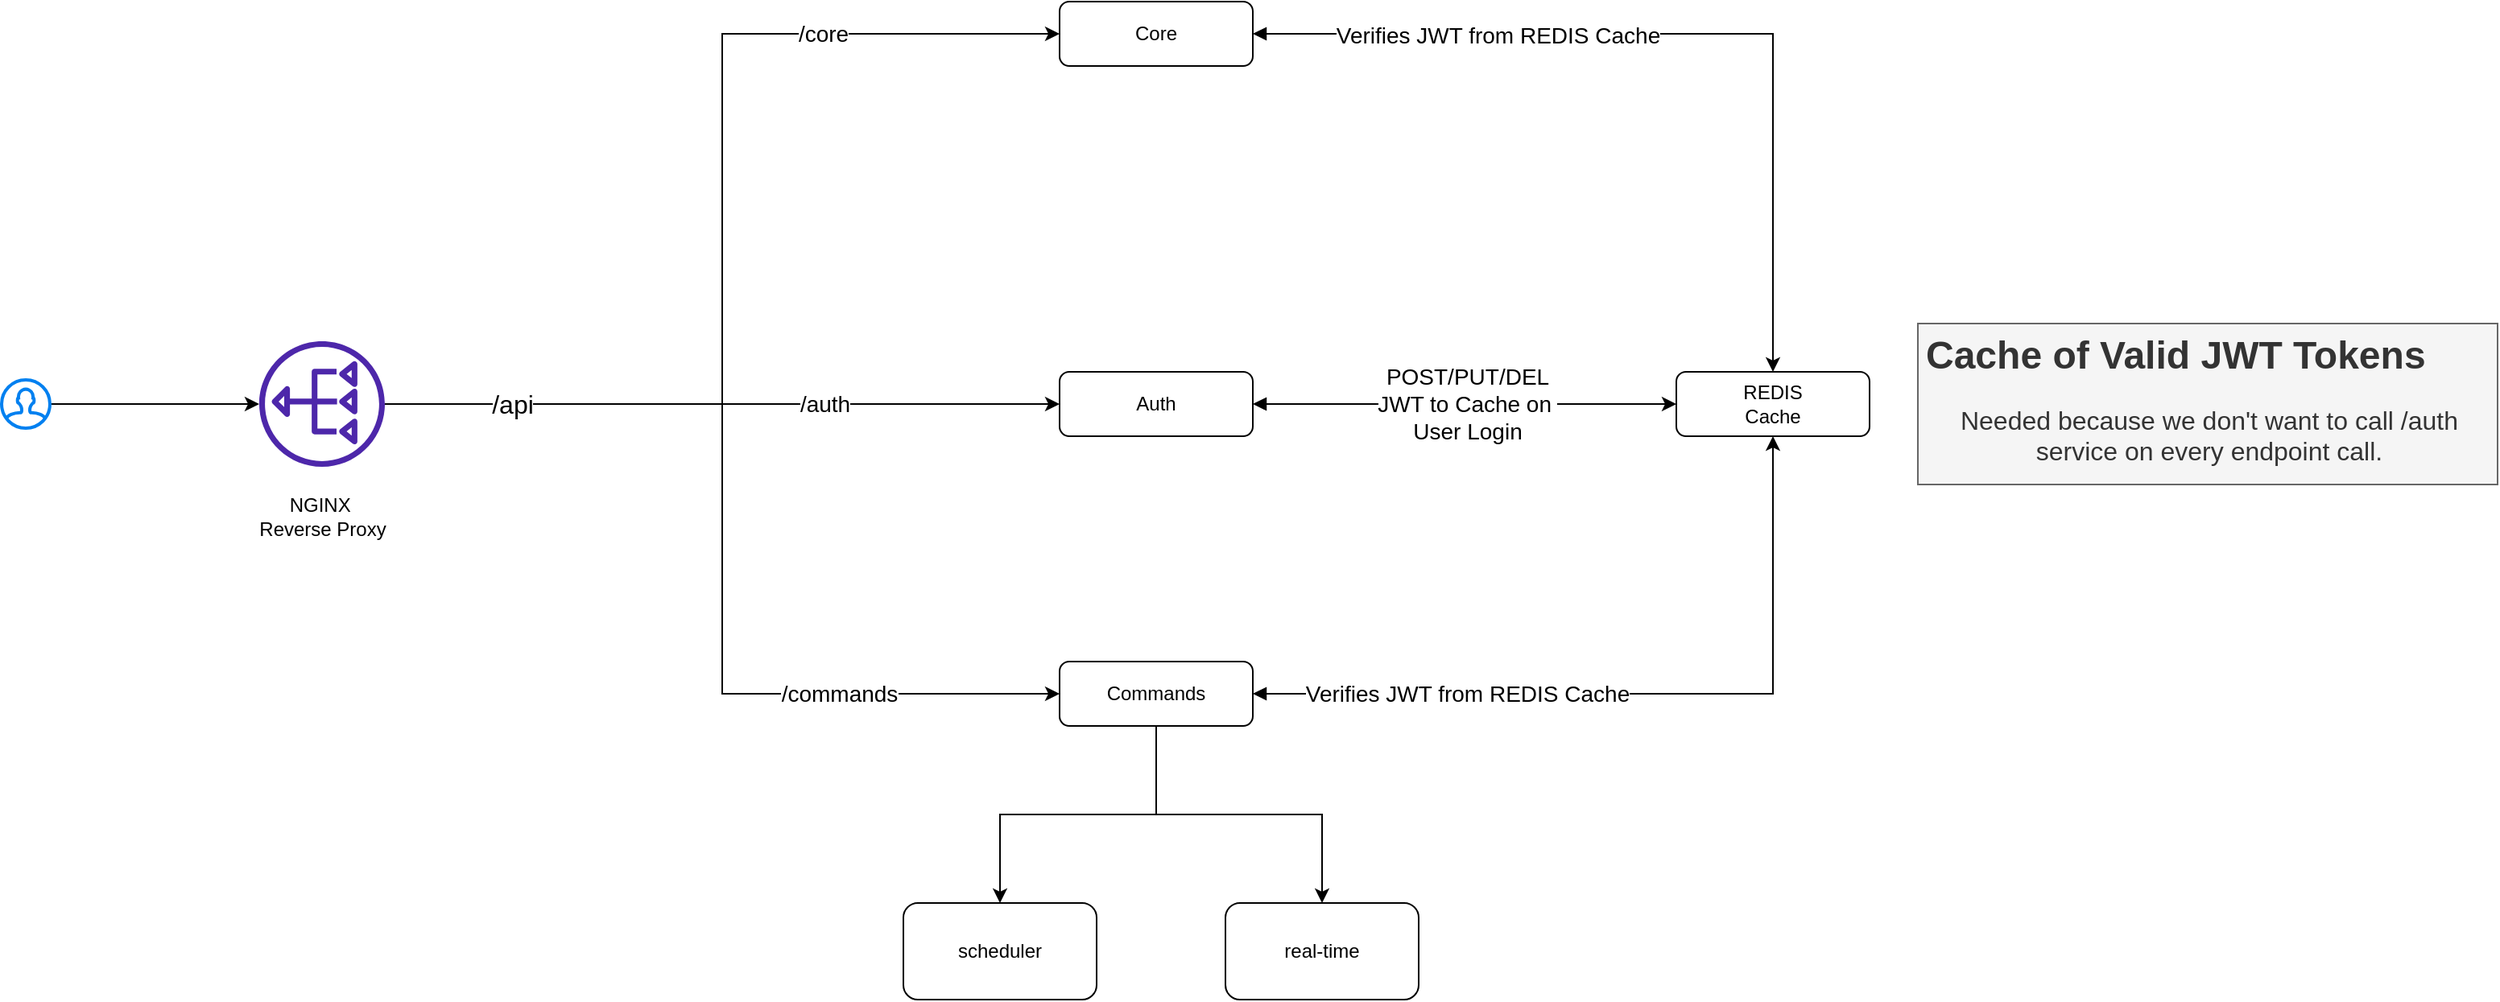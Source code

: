 <mxfile version="20.5.3" type="github"><diagram id="C5RBs43oDa-KdzZeNtuy" name="Page-1"><mxGraphModel dx="2066" dy="1133" grid="1" gridSize="10" guides="1" tooltips="1" connect="1" arrows="1" fold="1" page="1" pageScale="1" pageWidth="827" pageHeight="1169" math="0" shadow="0"><root><mxCell id="WIyWlLk6GJQsqaUBKTNV-0"/><mxCell id="WIyWlLk6GJQsqaUBKTNV-1" parent="WIyWlLk6GJQsqaUBKTNV-0"/><mxCell id="NJVEVqDX89EZK1gKB82J-11" style="edgeStyle=orthogonalEdgeStyle;rounded=0;orthogonalLoop=1;jettySize=auto;html=1;" edge="1" parent="WIyWlLk6GJQsqaUBKTNV-1" source="NJVEVqDX89EZK1gKB82J-2" target="NJVEVqDX89EZK1gKB82J-3"><mxGeometry relative="1" as="geometry"/></mxCell><mxCell id="NJVEVqDX89EZK1gKB82J-2" value="" style="html=1;verticalLabelPosition=bottom;align=center;labelBackgroundColor=#ffffff;verticalAlign=top;strokeWidth=2;strokeColor=#0080F0;shadow=0;dashed=0;shape=mxgraph.ios7.icons.user;" vertex="1" parent="WIyWlLk6GJQsqaUBKTNV-1"><mxGeometry x="50" y="665" width="30" height="30" as="geometry"/></mxCell><mxCell id="NJVEVqDX89EZK1gKB82J-5" style="edgeStyle=orthogonalEdgeStyle;rounded=0;orthogonalLoop=1;jettySize=auto;html=1;entryX=0;entryY=0.5;entryDx=0;entryDy=0;" edge="1" parent="WIyWlLk6GJQsqaUBKTNV-1" source="NJVEVqDX89EZK1gKB82J-3" target="NJVEVqDX89EZK1gKB82J-4"><mxGeometry relative="1" as="geometry"/></mxCell><mxCell id="NJVEVqDX89EZK1gKB82J-14" value="/auth" style="edgeLabel;html=1;align=center;verticalAlign=middle;resizable=0;points=[];fontSize=14;" vertex="1" connectable="0" parent="NJVEVqDX89EZK1gKB82J-5"><mxGeometry x="0.214" y="-2" relative="1" as="geometry"><mxPoint x="18" y="-2" as="offset"/></mxGeometry></mxCell><mxCell id="NJVEVqDX89EZK1gKB82J-7" style="edgeStyle=orthogonalEdgeStyle;rounded=0;orthogonalLoop=1;jettySize=auto;html=1;entryX=0;entryY=0.5;entryDx=0;entryDy=0;" edge="1" parent="WIyWlLk6GJQsqaUBKTNV-1" source="NJVEVqDX89EZK1gKB82J-3" target="NJVEVqDX89EZK1gKB82J-6"><mxGeometry relative="1" as="geometry"/></mxCell><mxCell id="NJVEVqDX89EZK1gKB82J-13" value="/core" style="edgeLabel;html=1;align=center;verticalAlign=middle;resizable=0;points=[];fontSize=14;" vertex="1" connectable="0" parent="NJVEVqDX89EZK1gKB82J-7"><mxGeometry x="0.546" relative="1" as="geometry"><mxPoint as="offset"/></mxGeometry></mxCell><mxCell id="NJVEVqDX89EZK1gKB82J-9" style="edgeStyle=orthogonalEdgeStyle;rounded=0;orthogonalLoop=1;jettySize=auto;html=1;entryX=0;entryY=0.5;entryDx=0;entryDy=0;" edge="1" parent="WIyWlLk6GJQsqaUBKTNV-1" source="NJVEVqDX89EZK1gKB82J-3" target="NJVEVqDX89EZK1gKB82J-8"><mxGeometry relative="1" as="geometry"/></mxCell><mxCell id="NJVEVqDX89EZK1gKB82J-15" value="/commands" style="edgeLabel;html=1;align=center;verticalAlign=middle;resizable=0;points=[];fontSize=14;" vertex="1" connectable="0" parent="NJVEVqDX89EZK1gKB82J-9"><mxGeometry x="0.556" y="2" relative="1" as="geometry"><mxPoint x="-4" y="2" as="offset"/></mxGeometry></mxCell><mxCell id="NJVEVqDX89EZK1gKB82J-32" value="&lt;font color=&quot;#000000&quot;&gt;/api&lt;/font&gt;" style="edgeLabel;html=1;align=center;verticalAlign=middle;resizable=0;points=[];fontSize=16;fontColor=#FFF4C3;" vertex="1" connectable="0" parent="NJVEVqDX89EZK1gKB82J-9"><mxGeometry x="-0.736" y="4" relative="1" as="geometry"><mxPoint y="4" as="offset"/></mxGeometry></mxCell><mxCell id="NJVEVqDX89EZK1gKB82J-3" value="" style="sketch=0;outlineConnect=0;fontColor=#232F3E;gradientColor=none;fillColor=#4D27AA;strokeColor=none;dashed=0;verticalLabelPosition=bottom;verticalAlign=top;align=center;html=1;fontSize=12;fontStyle=0;aspect=fixed;pointerEvents=1;shape=mxgraph.aws4.nat_gateway;rotation=-180;" vertex="1" parent="WIyWlLk6GJQsqaUBKTNV-1"><mxGeometry x="210" y="641" width="78" height="78" as="geometry"/></mxCell><mxCell id="NJVEVqDX89EZK1gKB82J-17" style="edgeStyle=orthogonalEdgeStyle;rounded=0;orthogonalLoop=1;jettySize=auto;html=1;entryX=0;entryY=0.5;entryDx=0;entryDy=0;startArrow=block;startFill=1;" edge="1" parent="WIyWlLk6GJQsqaUBKTNV-1" source="NJVEVqDX89EZK1gKB82J-4" target="NJVEVqDX89EZK1gKB82J-12"><mxGeometry relative="1" as="geometry"/></mxCell><mxCell id="NJVEVqDX89EZK1gKB82J-4" value="Auth" style="rounded=1;whiteSpace=wrap;html=1;fontSize=12;glass=0;strokeWidth=1;shadow=0;" vertex="1" parent="WIyWlLk6GJQsqaUBKTNV-1"><mxGeometry x="707" y="660" width="120" height="40" as="geometry"/></mxCell><mxCell id="NJVEVqDX89EZK1gKB82J-30" style="edgeStyle=orthogonalEdgeStyle;rounded=0;orthogonalLoop=1;jettySize=auto;html=1;entryX=0.5;entryY=0;entryDx=0;entryDy=0;fontSize=16;fontColor=#FFF4C3;endArrow=classic;endFill=1;startArrow=block;startFill=1;" edge="1" parent="WIyWlLk6GJQsqaUBKTNV-1" source="NJVEVqDX89EZK1gKB82J-6" target="NJVEVqDX89EZK1gKB82J-12"><mxGeometry relative="1" as="geometry"/></mxCell><mxCell id="NJVEVqDX89EZK1gKB82J-33" value="Verifies JWT from REDIS Cache" style="edgeLabel;html=1;align=center;verticalAlign=middle;resizable=0;points=[];fontSize=14;fontColor=#000000;" vertex="1" connectable="0" parent="NJVEVqDX89EZK1gKB82J-30"><mxGeometry x="-0.43" y="-1" relative="1" as="geometry"><mxPoint as="offset"/></mxGeometry></mxCell><mxCell id="NJVEVqDX89EZK1gKB82J-6" value="Core" style="rounded=1;whiteSpace=wrap;html=1;fontSize=12;glass=0;strokeWidth=1;shadow=0;" vertex="1" parent="WIyWlLk6GJQsqaUBKTNV-1"><mxGeometry x="707" y="430" width="120" height="40" as="geometry"/></mxCell><mxCell id="NJVEVqDX89EZK1gKB82J-21" value="" style="edgeStyle=orthogonalEdgeStyle;rounded=0;orthogonalLoop=1;jettySize=auto;html=1;fontSize=16;fontColor=#FFF4C3;" edge="1" parent="WIyWlLk6GJQsqaUBKTNV-1" source="NJVEVqDX89EZK1gKB82J-8" target="NJVEVqDX89EZK1gKB82J-20"><mxGeometry relative="1" as="geometry"/></mxCell><mxCell id="NJVEVqDX89EZK1gKB82J-23" value="" style="edgeStyle=orthogonalEdgeStyle;rounded=0;orthogonalLoop=1;jettySize=auto;html=1;fontSize=16;fontColor=#FFF4C3;" edge="1" parent="WIyWlLk6GJQsqaUBKTNV-1" source="NJVEVqDX89EZK1gKB82J-8" target="NJVEVqDX89EZK1gKB82J-22"><mxGeometry relative="1" as="geometry"/></mxCell><mxCell id="NJVEVqDX89EZK1gKB82J-31" style="edgeStyle=orthogonalEdgeStyle;rounded=0;orthogonalLoop=1;jettySize=auto;html=1;entryX=0.5;entryY=1;entryDx=0;entryDy=0;fontSize=16;fontColor=#FFF4C3;startArrow=block;startFill=1;endArrow=classic;endFill=1;" edge="1" parent="WIyWlLk6GJQsqaUBKTNV-1" source="NJVEVqDX89EZK1gKB82J-8" target="NJVEVqDX89EZK1gKB82J-12"><mxGeometry relative="1" as="geometry"/></mxCell><mxCell id="NJVEVqDX89EZK1gKB82J-8" value="Commands" style="rounded=1;whiteSpace=wrap;html=1;fontSize=12;glass=0;strokeWidth=1;shadow=0;" vertex="1" parent="WIyWlLk6GJQsqaUBKTNV-1"><mxGeometry x="707" y="840" width="120" height="40" as="geometry"/></mxCell><mxCell id="NJVEVqDX89EZK1gKB82J-10" value="NGINX&amp;nbsp;&lt;br&gt;Reverse Proxy&lt;br&gt;" style="text;html=1;align=center;verticalAlign=middle;resizable=0;points=[];autosize=1;strokeColor=none;fillColor=none;" vertex="1" parent="WIyWlLk6GJQsqaUBKTNV-1"><mxGeometry x="199" y="730" width="100" height="40" as="geometry"/></mxCell><mxCell id="NJVEVqDX89EZK1gKB82J-12" value="REDIS&lt;br&gt;Cache" style="rounded=1;whiteSpace=wrap;html=1;fontSize=12;glass=0;strokeWidth=1;shadow=0;" vertex="1" parent="WIyWlLk6GJQsqaUBKTNV-1"><mxGeometry x="1090" y="660" width="120" height="40" as="geometry"/></mxCell><mxCell id="NJVEVqDX89EZK1gKB82J-16" value="&lt;h1&gt;Cache of Valid JWT Tokens&lt;/h1&gt;&lt;p style=&quot;text-align: center;&quot;&gt;&lt;font style=&quot;font-size: 16px;&quot;&gt;Needed because we don't want to call /auth service on every endpoint call.&lt;/font&gt;&lt;/p&gt;" style="text;html=1;strokeColor=#666666;fillColor=#f5f5f5;spacing=5;spacingTop=-20;whiteSpace=wrap;overflow=hidden;rounded=0;fontColor=#333333;" vertex="1" parent="WIyWlLk6GJQsqaUBKTNV-1"><mxGeometry x="1240" y="630" width="360" height="100" as="geometry"/></mxCell><mxCell id="NJVEVqDX89EZK1gKB82J-20" value="scheduler" style="whiteSpace=wrap;html=1;rounded=1;glass=0;strokeWidth=1;shadow=0;" vertex="1" parent="WIyWlLk6GJQsqaUBKTNV-1"><mxGeometry x="610" y="990" width="120" height="60" as="geometry"/></mxCell><mxCell id="NJVEVqDX89EZK1gKB82J-22" value="real-time" style="whiteSpace=wrap;html=1;rounded=1;glass=0;strokeWidth=1;shadow=0;" vertex="1" parent="WIyWlLk6GJQsqaUBKTNV-1"><mxGeometry x="810" y="990" width="120" height="60" as="geometry"/></mxCell><mxCell id="NJVEVqDX89EZK1gKB82J-34" value="POST/PUT/DEL&lt;br&gt;JWT to Cache on&amp;nbsp;&lt;br&gt;User Login" style="edgeLabel;html=1;align=center;verticalAlign=middle;resizable=0;points=[];fontSize=14;fontColor=#000000;" vertex="1" connectable="0" parent="WIyWlLk6GJQsqaUBKTNV-1"><mxGeometry x="960" y="680" as="geometry"/></mxCell><mxCell id="NJVEVqDX89EZK1gKB82J-35" value="Verifies JWT from REDIS Cache" style="edgeLabel;html=1;align=center;verticalAlign=middle;resizable=0;points=[];fontSize=14;fontColor=#000000;" vertex="1" connectable="0" parent="WIyWlLk6GJQsqaUBKTNV-1"><mxGeometry x="960" y="860" as="geometry"/></mxCell></root></mxGraphModel></diagram></mxfile>